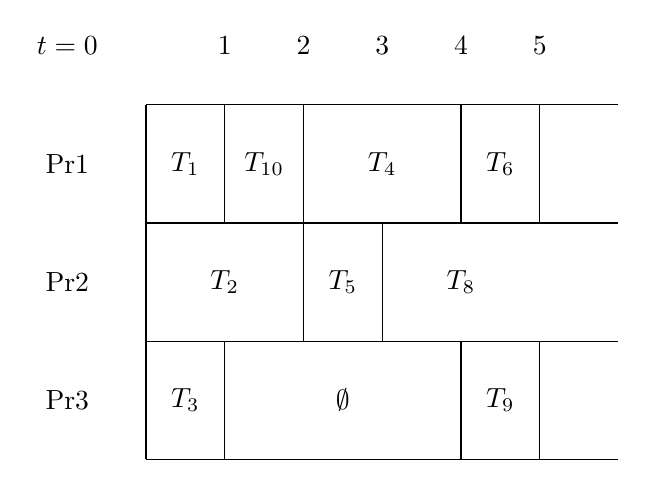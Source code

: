 \begin{tikzpicture}
	\begin{pgfonlayer}{nodelayer}
		\node [style=none] (0) at (-2.5, 2.25) {};
		\node [style=none] (1) at (-2.5, -2.25) {};
		\node [style=none] (2) at (3.5, -2.25) {};
		\node [style=none] (3) at (3.5, 2.25) {};
		\node [style=none] (4) at (-2.5, 0.75) {};
		\node [style=none] (5) at (-2.5, -0.75) {};
		\node [style=none] (6) at (3.5, 0.75) {};
		\node [style=none] (7) at (3.5, -0.75) {};
		\node [style=none] (8) at (-1.5, 2.25) {};
		\node [style=none] (9) at (-1.5, 0.75) {};
		\node [style=none] (10) at (-0.5, 2.25) {};
		\node [style=none] (11) at (-0.5, 0.75) {};
		\node [style=none] (12) at (-0.5, -0.75) {};
		\node [style=none] (13) at (-1.5, -0.75) {};
		\node [style=none] (14) at (-1.5, -2.25) {};
		\node [style=none] (17) at (0.5, -0.75) {};
		\node [style=none] (18) at (0.5, 0.75) {};
		\node [style=none] (20) at (1.5, 2.25) {};
		\node [style=none] (21) at (1.5, 0.75) {};
		\node [style=none] (22) at (1.5, -0.75) {};
		\node [style=none] (23) at (1.5, -2.25) {};
		\node [style=none] (24) at (2.5, -2.25) {};
		\node [style=none] (25) at (2.5, -0.75) {};
		\node [style=none] (26) at (2.5, 0.75) {};
		\node [style=none] (27) at (2.5, 2.25) {};
		\node [style=none] (28) at (-2, 1.5) {$T_1$};
		\node [style=none] (29) at (-1, 1.5) {$T_{10}$};
		\node [style=none] (30) at (0.5, 1.5) {$T_4$};
		\node [style=none] (31) at (2, 1.5) {$T_6$};
		\node [style=none] (32) at (-1.5, 0) {$T_2$};
		\node [style=none] (33) at (0, 0) {$T_5$};
		\node [style=none] (34) at (1.5, 0) {$T_8$};
		\node [style=none] (35) at (-2, -1.5) {$T_3$};
		\node [style=none] (36) at (0, -1.5) {$\emptyset$};
		\node [style=none] (37) at (2, -1.5) {$T_9$};
		\node [style=none] (38) at (-3.5, 1.5) {Pr1};
		\node [style=none] (39) at (-3.5, 0) {Pr2};
		\node [style=none] (40) at (-3.5, -1.5) {Pr3};
		\node [style=none] (41) at (-3.5, 3) {$t = 0$};
		\node [style=none] (42) at (-1.5, 3) {$1$};
		\node [style=none] (43) at (-0.5, 3) {$2$};
		\node [style=none] (44) at (0.5, 3) {$3$};
		\node [style=none] (45) at (1.5, 3) {$4$};
		\node [style=none] (46) at (2.5, 3) {$5$};
	\end{pgfonlayer}
	\begin{pgfonlayer}{edgelayer}
		\draw (0.center) to (3.center);
		\draw (0.center) to (1.center);
		\draw (1.center) to (2.center);
		\draw (4.center) to (6.center);
		\draw (5.center) to (7.center);
		\draw (8.center) to (9.center);
		\draw (10.center) to (11.center);
		\draw (11.center) to (12.center);
		\draw (13.center) to (14.center);
		\draw (20.center) to (21.center);
		\draw (27.center) to (26.center);
		\draw (18.center) to (17.center);
		\draw (22.center) to (23.center);
		\draw (25.center) to (24.center);
	\end{pgfonlayer}
\end{tikzpicture}
